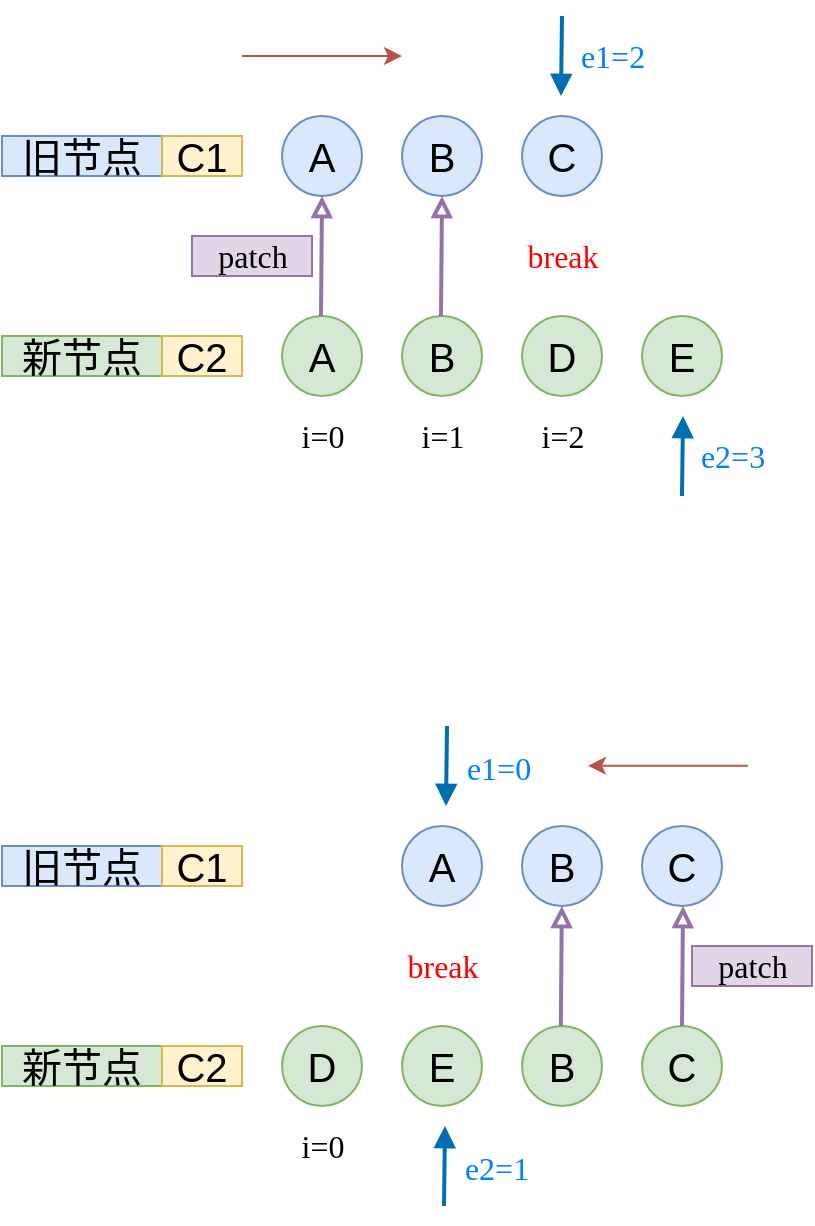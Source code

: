 <mxfile version="14.5.1" type="device"><diagram id="fzCLxp07VBOlcXujQwDa" name="第 1 页"><mxGraphModel dx="1278" dy="948" grid="0" gridSize="10" guides="1" tooltips="1" connect="1" arrows="1" fold="1" page="0" pageScale="1" pageWidth="827" pageHeight="1169" math="0" shadow="0"><root><mxCell id="0"/><mxCell id="1" parent="0"/><mxCell id="zozDYl-XNrvtR2HHlcE1-1" value="A" style="ellipse;whiteSpace=wrap;html=1;fontSize=20;fillColor=#dae8fc;strokeColor=#6c8ebf;" vertex="1" parent="1"><mxGeometry x="160" y="80" width="40" height="40" as="geometry"/></mxCell><mxCell id="zozDYl-XNrvtR2HHlcE1-3" value="B" style="ellipse;whiteSpace=wrap;html=1;fontSize=20;fillColor=#dae8fc;strokeColor=#6c8ebf;" vertex="1" parent="1"><mxGeometry x="220" y="80" width="40" height="40" as="geometry"/></mxCell><mxCell id="zozDYl-XNrvtR2HHlcE1-4" value="C" style="ellipse;whiteSpace=wrap;html=1;fontSize=20;fillColor=#dae8fc;strokeColor=#6c8ebf;" vertex="1" parent="1"><mxGeometry x="280" y="80" width="40" height="40" as="geometry"/></mxCell><mxCell id="zozDYl-XNrvtR2HHlcE1-5" value="A" style="ellipse;whiteSpace=wrap;html=1;fontSize=20;fillColor=#d5e8d4;strokeColor=#82b366;" vertex="1" parent="1"><mxGeometry x="160" y="180" width="40" height="40" as="geometry"/></mxCell><mxCell id="zozDYl-XNrvtR2HHlcE1-6" value="B" style="ellipse;whiteSpace=wrap;html=1;fontSize=20;fillColor=#d5e8d4;strokeColor=#82b366;" vertex="1" parent="1"><mxGeometry x="220" y="180" width="40" height="40" as="geometry"/></mxCell><mxCell id="zozDYl-XNrvtR2HHlcE1-7" value="D" style="ellipse;whiteSpace=wrap;html=1;fontSize=20;fillColor=#d5e8d4;strokeColor=#82b366;" vertex="1" parent="1"><mxGeometry x="280" y="180" width="40" height="40" as="geometry"/></mxCell><mxCell id="zozDYl-XNrvtR2HHlcE1-8" value="E" style="ellipse;whiteSpace=wrap;html=1;fontSize=20;fillColor=#d5e8d4;strokeColor=#82b366;" vertex="1" parent="1"><mxGeometry x="340" y="180" width="40" height="40" as="geometry"/></mxCell><mxCell id="zozDYl-XNrvtR2HHlcE1-9" value="旧节点" style="text;html=1;align=center;verticalAlign=middle;whiteSpace=wrap;rounded=0;fontSize=20;fillColor=#dae8fc;strokeColor=#6c8ebf;" vertex="1" parent="1"><mxGeometry x="20" y="90" width="80" height="20" as="geometry"/></mxCell><mxCell id="zozDYl-XNrvtR2HHlcE1-10" value="新节点" style="text;html=1;strokeColor=#82b366;fillColor=#d5e8d4;align=center;verticalAlign=middle;whiteSpace=wrap;rounded=0;fontSize=20;" vertex="1" parent="1"><mxGeometry x="20" y="190" width="80" height="20" as="geometry"/></mxCell><mxCell id="zozDYl-XNrvtR2HHlcE1-11" value="C1" style="text;html=1;strokeColor=#d6b656;fillColor=#fff2cc;align=center;verticalAlign=middle;whiteSpace=wrap;rounded=0;fontSize=20;" vertex="1" parent="1"><mxGeometry x="100" y="90" width="40" height="20" as="geometry"/></mxCell><mxCell id="zozDYl-XNrvtR2HHlcE1-12" value="C2" style="text;html=1;strokeColor=#d6b656;fillColor=#fff2cc;align=center;verticalAlign=middle;whiteSpace=wrap;rounded=0;fontSize=20;" vertex="1" parent="1"><mxGeometry x="100" y="190" width="40" height="20" as="geometry"/></mxCell><mxCell id="zozDYl-XNrvtR2HHlcE1-13" value="" style="endArrow=classic;html=1;fontSize=20;fillColor=#f8cecc;strokeColor=#b85450;" edge="1" parent="1"><mxGeometry width="50" height="50" relative="1" as="geometry"><mxPoint x="140" y="50" as="sourcePoint"/><mxPoint x="220" y="50" as="targetPoint"/></mxGeometry></mxCell><mxCell id="zozDYl-XNrvtR2HHlcE1-14" value="" style="endArrow=block;html=1;fontSize=20;targetPerimeterSpacing=2;sourcePerimeterSpacing=2;strokeWidth=2;startArrow=none;startFill=0;endFill=0;fillColor=#e1d5e7;strokeColor=#9673a6;entryX=0.5;entryY=1;entryDx=0;entryDy=0;" edge="1" parent="1" target="zozDYl-XNrvtR2HHlcE1-1"><mxGeometry width="50" height="50" relative="1" as="geometry"><mxPoint x="179.5" y="180" as="sourcePoint"/><mxPoint x="179.5" y="130" as="targetPoint"/></mxGeometry></mxCell><mxCell id="zozDYl-XNrvtR2HHlcE1-15" value="patch" style="text;html=1;align=center;verticalAlign=middle;resizable=0;points=[];autosize=1;fontSize=16;fontFamily=Lucida Console;fillColor=#e1d5e7;strokeColor=#9673a6;" vertex="1" parent="1"><mxGeometry x="115" y="140" width="60" height="20" as="geometry"/></mxCell><mxCell id="zozDYl-XNrvtR2HHlcE1-17" value="" style="endArrow=block;html=1;fontSize=20;targetPerimeterSpacing=2;sourcePerimeterSpacing=2;strokeWidth=2;startArrow=none;startFill=0;endFill=0;fillColor=#e1d5e7;strokeColor=#9673a6;entryX=0.5;entryY=1;entryDx=0;entryDy=0;" edge="1" parent="1"><mxGeometry width="50" height="50" relative="1" as="geometry"><mxPoint x="239.5" y="180" as="sourcePoint"/><mxPoint x="240" y="120" as="targetPoint"/></mxGeometry></mxCell><mxCell id="zozDYl-XNrvtR2HHlcE1-18" value="i=0" style="text;html=1;align=center;verticalAlign=middle;resizable=0;points=[];autosize=1;fontSize=16;fontFamily=Lucida Console;" vertex="1" parent="1"><mxGeometry x="160" y="230" width="40" height="20" as="geometry"/></mxCell><mxCell id="zozDYl-XNrvtR2HHlcE1-19" value="i=1" style="text;html=1;align=center;verticalAlign=middle;resizable=0;points=[];autosize=1;fontSize=16;fontFamily=Lucida Console;" vertex="1" parent="1"><mxGeometry x="220" y="230" width="40" height="20" as="geometry"/></mxCell><mxCell id="zozDYl-XNrvtR2HHlcE1-20" value="i=2" style="text;html=1;align=center;verticalAlign=middle;resizable=0;points=[];autosize=1;fontSize=16;fontFamily=Lucida Console;" vertex="1" parent="1"><mxGeometry x="280" y="230" width="40" height="20" as="geometry"/></mxCell><mxCell id="zozDYl-XNrvtR2HHlcE1-21" value="" style="endArrow=block;html=1;fontSize=20;targetPerimeterSpacing=2;sourcePerimeterSpacing=2;strokeWidth=2;startArrow=none;startFill=0;endFill=1;fillColor=#1ba1e2;strokeColor=#006EAF;verticalAlign=middle;horizontal=1;" edge="1" parent="1"><mxGeometry width="50" height="50" relative="1" as="geometry"><mxPoint x="300" y="30" as="sourcePoint"/><mxPoint x="299.5" y="70" as="targetPoint"/></mxGeometry></mxCell><mxCell id="zozDYl-XNrvtR2HHlcE1-22" value="e1=2" style="text;html=1;align=center;verticalAlign=middle;resizable=0;points=[];autosize=1;fontSize=16;fontFamily=Lucida Console;fontColor=#007FFF;" vertex="1" parent="1"><mxGeometry x="300" y="40" width="50" height="20" as="geometry"/></mxCell><mxCell id="zozDYl-XNrvtR2HHlcE1-24" value="" style="endArrow=block;html=1;fontSize=20;targetPerimeterSpacing=2;sourcePerimeterSpacing=2;strokeWidth=2;startArrow=none;startFill=0;endFill=1;fillColor=#1ba1e2;strokeColor=#006EAF;verticalAlign=middle;horizontal=1;" edge="1" parent="1"><mxGeometry width="50" height="50" relative="1" as="geometry"><mxPoint x="360" y="270" as="sourcePoint"/><mxPoint x="360.5" y="230" as="targetPoint"/></mxGeometry></mxCell><mxCell id="zozDYl-XNrvtR2HHlcE1-25" value="e2=3" style="text;html=1;align=center;verticalAlign=middle;resizable=0;points=[];autosize=1;fontSize=16;fontFamily=Lucida Console;fontColor=#007FFF;" vertex="1" parent="1"><mxGeometry x="360" y="240" width="50" height="20" as="geometry"/></mxCell><mxCell id="zozDYl-XNrvtR2HHlcE1-26" value="break" style="text;html=1;align=center;verticalAlign=middle;resizable=0;points=[];autosize=1;fontSize=16;fontFamily=Lucida Console;fontColor=#FF0000;" vertex="1" parent="1"><mxGeometry x="270" y="140" width="60" height="20" as="geometry"/></mxCell><mxCell id="zozDYl-XNrvtR2HHlcE1-27" value="A" style="ellipse;whiteSpace=wrap;html=1;fontSize=20;fillColor=#dae8fc;strokeColor=#6c8ebf;" vertex="1" parent="1"><mxGeometry x="220" y="435" width="40" height="40" as="geometry"/></mxCell><mxCell id="zozDYl-XNrvtR2HHlcE1-28" value="B" style="ellipse;whiteSpace=wrap;html=1;fontSize=20;fillColor=#dae8fc;strokeColor=#6c8ebf;" vertex="1" parent="1"><mxGeometry x="280" y="435" width="40" height="40" as="geometry"/></mxCell><mxCell id="zozDYl-XNrvtR2HHlcE1-29" value="C" style="ellipse;whiteSpace=wrap;html=1;fontSize=20;fillColor=#dae8fc;strokeColor=#6c8ebf;" vertex="1" parent="1"><mxGeometry x="340" y="435" width="40" height="40" as="geometry"/></mxCell><mxCell id="zozDYl-XNrvtR2HHlcE1-30" value="D" style="ellipse;whiteSpace=wrap;html=1;fontSize=20;fillColor=#d5e8d4;strokeColor=#82b366;" vertex="1" parent="1"><mxGeometry x="160" y="535" width="40" height="40" as="geometry"/></mxCell><mxCell id="zozDYl-XNrvtR2HHlcE1-31" value="E" style="ellipse;whiteSpace=wrap;html=1;fontSize=20;fillColor=#d5e8d4;strokeColor=#82b366;" vertex="1" parent="1"><mxGeometry x="220" y="535" width="40" height="40" as="geometry"/></mxCell><mxCell id="zozDYl-XNrvtR2HHlcE1-32" value="B" style="ellipse;whiteSpace=wrap;html=1;fontSize=20;fillColor=#d5e8d4;strokeColor=#82b366;" vertex="1" parent="1"><mxGeometry x="280" y="535" width="40" height="40" as="geometry"/></mxCell><mxCell id="zozDYl-XNrvtR2HHlcE1-33" value="C" style="ellipse;whiteSpace=wrap;html=1;fontSize=20;fillColor=#d5e8d4;strokeColor=#82b366;" vertex="1" parent="1"><mxGeometry x="340" y="535" width="40" height="40" as="geometry"/></mxCell><mxCell id="zozDYl-XNrvtR2HHlcE1-34" value="旧节点" style="text;html=1;align=center;verticalAlign=middle;whiteSpace=wrap;rounded=0;fontSize=20;fillColor=#dae8fc;strokeColor=#6c8ebf;" vertex="1" parent="1"><mxGeometry x="20" y="445" width="80" height="20" as="geometry"/></mxCell><mxCell id="zozDYl-XNrvtR2HHlcE1-35" value="新节点" style="text;html=1;strokeColor=#82b366;fillColor=#d5e8d4;align=center;verticalAlign=middle;whiteSpace=wrap;rounded=0;fontSize=20;" vertex="1" parent="1"><mxGeometry x="20" y="545" width="80" height="20" as="geometry"/></mxCell><mxCell id="zozDYl-XNrvtR2HHlcE1-36" value="C1" style="text;html=1;strokeColor=#d6b656;fillColor=#fff2cc;align=center;verticalAlign=middle;whiteSpace=wrap;rounded=0;fontSize=20;" vertex="1" parent="1"><mxGeometry x="100" y="445" width="40" height="20" as="geometry"/></mxCell><mxCell id="zozDYl-XNrvtR2HHlcE1-37" value="C2" style="text;html=1;strokeColor=#d6b656;fillColor=#fff2cc;align=center;verticalAlign=middle;whiteSpace=wrap;rounded=0;fontSize=20;" vertex="1" parent="1"><mxGeometry x="100" y="545" width="40" height="20" as="geometry"/></mxCell><mxCell id="zozDYl-XNrvtR2HHlcE1-38" value="" style="endArrow=classic;html=1;fontSize=20;fillColor=#f8cecc;strokeColor=#b85450;" edge="1" parent="1"><mxGeometry width="50" height="50" relative="1" as="geometry"><mxPoint x="393" y="404.91" as="sourcePoint"/><mxPoint x="313" y="404.91" as="targetPoint"/></mxGeometry></mxCell><mxCell id="zozDYl-XNrvtR2HHlcE1-40" value="patch" style="text;html=1;align=center;verticalAlign=middle;resizable=0;points=[];autosize=1;fontSize=16;fontFamily=Lucida Console;fillColor=#e1d5e7;strokeColor=#9673a6;" vertex="1" parent="1"><mxGeometry x="365" y="495" width="60" height="20" as="geometry"/></mxCell><mxCell id="zozDYl-XNrvtR2HHlcE1-41" value="" style="endArrow=block;html=1;fontSize=20;targetPerimeterSpacing=2;sourcePerimeterSpacing=2;strokeWidth=2;startArrow=none;startFill=0;endFill=0;fillColor=#e1d5e7;strokeColor=#9673a6;entryX=0.5;entryY=1;entryDx=0;entryDy=0;" edge="1" parent="1"><mxGeometry width="50" height="50" relative="1" as="geometry"><mxPoint x="360" y="535" as="sourcePoint"/><mxPoint x="360.5" y="475" as="targetPoint"/></mxGeometry></mxCell><mxCell id="zozDYl-XNrvtR2HHlcE1-42" value="i=0" style="text;html=1;align=center;verticalAlign=middle;resizable=0;points=[];autosize=1;fontSize=16;fontFamily=Lucida Console;" vertex="1" parent="1"><mxGeometry x="160" y="585" width="40" height="20" as="geometry"/></mxCell><mxCell id="zozDYl-XNrvtR2HHlcE1-45" value="" style="endArrow=block;html=1;fontSize=20;targetPerimeterSpacing=2;sourcePerimeterSpacing=2;strokeWidth=2;startArrow=none;startFill=0;endFill=1;fillColor=#1ba1e2;strokeColor=#006EAF;verticalAlign=middle;horizontal=1;" edge="1" parent="1"><mxGeometry width="50" height="50" relative="1" as="geometry"><mxPoint x="242.5" y="385" as="sourcePoint"/><mxPoint x="242" y="425" as="targetPoint"/></mxGeometry></mxCell><mxCell id="zozDYl-XNrvtR2HHlcE1-46" value="e1=0" style="text;html=1;align=center;verticalAlign=middle;resizable=0;points=[];autosize=1;fontSize=16;fontFamily=Lucida Console;fontColor=#007FFF;" vertex="1" parent="1"><mxGeometry x="243.5" y="394" width="49" height="23" as="geometry"/></mxCell><mxCell id="zozDYl-XNrvtR2HHlcE1-47" value="" style="endArrow=block;html=1;fontSize=20;targetPerimeterSpacing=2;sourcePerimeterSpacing=2;strokeWidth=2;startArrow=none;startFill=0;endFill=1;fillColor=#1ba1e2;strokeColor=#006EAF;verticalAlign=middle;horizontal=1;" edge="1" parent="1"><mxGeometry width="50" height="50" relative="1" as="geometry"><mxPoint x="241" y="625" as="sourcePoint"/><mxPoint x="241.5" y="585" as="targetPoint"/></mxGeometry></mxCell><mxCell id="zozDYl-XNrvtR2HHlcE1-48" value="e2=1" style="text;html=1;align=center;verticalAlign=middle;resizable=0;points=[];autosize=1;fontSize=16;fontFamily=Lucida Console;fontColor=#007FFF;" vertex="1" parent="1"><mxGeometry x="242" y="594" width="49" height="23" as="geometry"/></mxCell><mxCell id="zozDYl-XNrvtR2HHlcE1-49" value="break" style="text;html=1;align=center;verticalAlign=middle;resizable=0;points=[];autosize=1;fontSize=16;fontFamily=Lucida Console;fontColor=#FF0000;" vertex="1" parent="1"><mxGeometry x="210" y="495" width="60" height="20" as="geometry"/></mxCell><mxCell id="zozDYl-XNrvtR2HHlcE1-52" value="" style="endArrow=block;html=1;fontSize=20;targetPerimeterSpacing=2;sourcePerimeterSpacing=2;strokeWidth=2;startArrow=none;startFill=0;endFill=0;fillColor=#e1d5e7;strokeColor=#9673a6;entryX=0.5;entryY=1;entryDx=0;entryDy=0;" edge="1" parent="1"><mxGeometry width="50" height="50" relative="1" as="geometry"><mxPoint x="299.41" y="535" as="sourcePoint"/><mxPoint x="299.91" y="475" as="targetPoint"/></mxGeometry></mxCell></root></mxGraphModel></diagram></mxfile>
